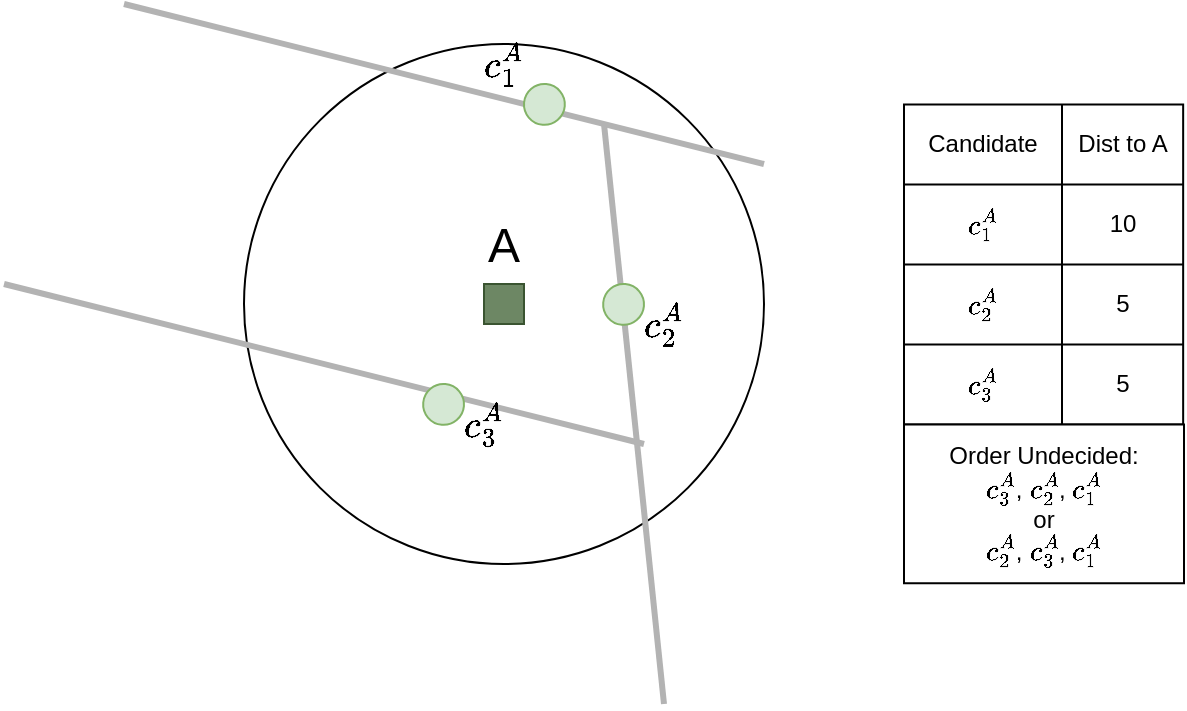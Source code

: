 <?xml version="1.0"?>
<mxfile version="13.4.8" pages="3">
  <diagram id="pMbgHGsfxlk1iSCiDAWZ" name="Candidates-distance">
    <mxGraphModel dx="2" dy="1" grid="1" gridSize="10" guides="1" tooltips="1" connect="1" arrows="1" fold="1" page="1" pageScale="1" pageWidth="827" pageHeight="1169" math="1" shadow="0">
      <root>
        <mxCell id="nIeVzLM0rbKuAaq77vy3-0"/>
        <mxCell id="nIeVzLM0rbKuAaq77vy3-1" parent="nIeVzLM0rbKuAaq77vy3-0"/>
        <mxCell id="nIeVzLM0rbKuAaq77vy3-2" value="" style="ellipse;whiteSpace=wrap;html=1;aspect=fixed;fillColor=none;" parent="nIeVzLM0rbKuAaq77vy3-1" vertex="1">
          <mxGeometry x="160" y="130" width="260" height="260" as="geometry"/>
        </mxCell>
        <mxCell id="nIeVzLM0rbKuAaq77vy3-4" value="" style="endArrow=none;html=1;strokeWidth=3;fillColor=#76608a;strokeColor=#B3B3B3;" parent="nIeVzLM0rbKuAaq77vy3-1" edge="1">
          <mxGeometry width="50" height="50" relative="1" as="geometry">
            <mxPoint x="370" y="460" as="sourcePoint"/>
            <mxPoint x="340" y="170" as="targetPoint"/>
          </mxGeometry>
        </mxCell>
        <mxCell id="nIeVzLM0rbKuAaq77vy3-5" value="" style="endArrow=none;html=1;strokeWidth=3;fillColor=#76608a;strokeColor=#B3B3B3;" parent="nIeVzLM0rbKuAaq77vy3-1" edge="1">
          <mxGeometry width="50" height="50" relative="1" as="geometry">
            <mxPoint x="420" y="190" as="sourcePoint"/>
            <mxPoint x="100" y="110" as="targetPoint"/>
          </mxGeometry>
        </mxCell>
        <mxCell id="nIeVzLM0rbKuAaq77vy3-6" value="" style="ellipse;whiteSpace=wrap;html=1;aspect=fixed;fillColor=#d5e8d4;strokeColor=#82b366;rotation=5;" parent="nIeVzLM0rbKuAaq77vy3-1" vertex="1">
          <mxGeometry x="339.58" y="250" width="20.42" height="20.42" as="geometry"/>
        </mxCell>
        <mxCell id="nIeVzLM0rbKuAaq77vy3-7" value="" style="ellipse;whiteSpace=wrap;html=1;aspect=fixed;fillColor=#d5e8d4;strokeColor=#82b366;rotation=5;" parent="nIeVzLM0rbKuAaq77vy3-1" vertex="1">
          <mxGeometry x="300" y="150" width="20.42" height="20.42" as="geometry"/>
        </mxCell>
        <mxCell id="nIeVzLM0rbKuAaq77vy3-8" value="&lt;font style=&quot;font-size: 16px&quot;&gt;`c_1^A`&lt;/font&gt;" style="text;html=1;strokeColor=none;fillColor=none;align=center;verticalAlign=middle;whiteSpace=wrap;rounded=0;fontColor=#000000;" parent="nIeVzLM0rbKuAaq77vy3-1" vertex="1">
          <mxGeometry x="270" y="130" width="40" height="20" as="geometry"/>
        </mxCell>
        <mxCell id="nIeVzLM0rbKuAaq77vy3-9" value="&lt;font style=&quot;font-size: 16px&quot;&gt;`c_2^A`&lt;/font&gt;" style="text;html=1;strokeColor=none;fillColor=none;align=center;verticalAlign=middle;whiteSpace=wrap;rounded=0;fontColor=#000000;" parent="nIeVzLM0rbKuAaq77vy3-1" vertex="1">
          <mxGeometry x="350" y="260.0" width="40" height="20" as="geometry"/>
        </mxCell>
        <mxCell id="nIeVzLM0rbKuAaq77vy3-10" style="edgeStyle=orthogonalEdgeStyle;rounded=0;orthogonalLoop=1;jettySize=auto;html=1;exitX=0.5;exitY=1;exitDx=0;exitDy=0;strokeColor=#B3B3B3;strokeWidth=3;fontColor=#000000;" parent="nIeVzLM0rbKuAaq77vy3-1" source="nIeVzLM0rbKuAaq77vy3-8" target="nIeVzLM0rbKuAaq77vy3-8" edge="1">
          <mxGeometry relative="1" as="geometry"/>
        </mxCell>
        <mxCell id="XZUq1Dh7aWPkDNdsNbKA-4" value="" style="endArrow=none;html=1;strokeWidth=3;fillColor=#76608a;strokeColor=#B3B3B3;" parent="nIeVzLM0rbKuAaq77vy3-1" edge="1">
          <mxGeometry width="50" height="50" relative="1" as="geometry">
            <mxPoint x="360" y="330" as="sourcePoint"/>
            <mxPoint x="40" y="250" as="targetPoint"/>
          </mxGeometry>
        </mxCell>
        <mxCell id="XZUq1Dh7aWPkDNdsNbKA-7" value="" style="ellipse;whiteSpace=wrap;html=1;aspect=fixed;fillColor=#d5e8d4;strokeColor=#82b366;rotation=5;" parent="nIeVzLM0rbKuAaq77vy3-1" vertex="1">
          <mxGeometry x="249.58" y="300" width="20.42" height="20.42" as="geometry"/>
        </mxCell>
        <mxCell id="XZUq1Dh7aWPkDNdsNbKA-8" value="&lt;font style=&quot;font-size: 16px&quot;&gt;`c_3^A`&lt;/font&gt;" style="text;html=1;strokeColor=none;fillColor=none;align=center;verticalAlign=middle;whiteSpace=wrap;rounded=0;fontColor=#000000;" parent="nIeVzLM0rbKuAaq77vy3-1" vertex="1">
          <mxGeometry x="260" y="310.0" width="40" height="20" as="geometry"/>
        </mxCell>
        <mxCell id="nIeVzLM0rbKuAaq77vy3-21" value="" style="shape=table;html=1;whiteSpace=wrap;startSize=0;container=1;collapsible=0;childLayout=tableLayout;" parent="nIeVzLM0rbKuAaq77vy3-1" vertex="1">
          <mxGeometry x="490" y="160.21" width="139.58" height="160" as="geometry"/>
        </mxCell>
        <mxCell id="nIeVzLM0rbKuAaq77vy3-22" value="" style="shape=partialRectangle;html=1;whiteSpace=wrap;collapsible=0;dropTarget=0;pointerEvents=0;fillColor=none;top=0;left=0;bottom=0;right=0;points=[[0,0.5],[1,0.5]];portConstraint=eastwest;" parent="nIeVzLM0rbKuAaq77vy3-21" vertex="1">
          <mxGeometry width="139.58" height="40" as="geometry"/>
        </mxCell>
        <mxCell id="nIeVzLM0rbKuAaq77vy3-23" value="Candidate" style="shape=partialRectangle;html=1;whiteSpace=wrap;connectable=0;fillColor=none;top=0;left=0;bottom=0;right=0;overflow=hidden;" parent="nIeVzLM0rbKuAaq77vy3-22" vertex="1">
          <mxGeometry width="79" height="40" as="geometry"/>
        </mxCell>
        <mxCell id="nIeVzLM0rbKuAaq77vy3-24" value="Dist to A" style="shape=partialRectangle;html=1;whiteSpace=wrap;connectable=0;fillColor=none;top=0;left=0;bottom=0;right=0;overflow=hidden;" parent="nIeVzLM0rbKuAaq77vy3-22" vertex="1">
          <mxGeometry x="79" width="61" height="40" as="geometry"/>
        </mxCell>
        <mxCell id="nIeVzLM0rbKuAaq77vy3-26" value="" style="shape=partialRectangle;html=1;whiteSpace=wrap;collapsible=0;dropTarget=0;pointerEvents=0;fillColor=none;top=0;left=0;bottom=0;right=0;points=[[0,0.5],[1,0.5]];portConstraint=eastwest;" parent="nIeVzLM0rbKuAaq77vy3-21" vertex="1">
          <mxGeometry y="40" width="139.58" height="40" as="geometry"/>
        </mxCell>
        <mxCell id="nIeVzLM0rbKuAaq77vy3-27" value="&lt;font style=&quot;font-size: 12px&quot;&gt;`c_1^A`&lt;/font&gt;" style="shape=partialRectangle;html=1;whiteSpace=wrap;connectable=0;fillColor=none;top=0;left=0;bottom=0;right=0;overflow=hidden;" parent="nIeVzLM0rbKuAaq77vy3-26" vertex="1">
          <mxGeometry width="79" height="40" as="geometry"/>
        </mxCell>
        <mxCell id="nIeVzLM0rbKuAaq77vy3-28" value="10" style="shape=partialRectangle;html=1;whiteSpace=wrap;connectable=0;fillColor=none;top=0;left=0;bottom=0;right=0;overflow=hidden;" parent="nIeVzLM0rbKuAaq77vy3-26" vertex="1">
          <mxGeometry x="79" width="61" height="40" as="geometry"/>
        </mxCell>
        <mxCell id="nIeVzLM0rbKuAaq77vy3-30" value="" style="shape=partialRectangle;html=1;whiteSpace=wrap;collapsible=0;dropTarget=0;pointerEvents=0;fillColor=none;top=0;left=0;bottom=0;right=0;points=[[0,0.5],[1,0.5]];portConstraint=eastwest;" parent="nIeVzLM0rbKuAaq77vy3-21" vertex="1">
          <mxGeometry y="80" width="139.58" height="40" as="geometry"/>
        </mxCell>
        <mxCell id="nIeVzLM0rbKuAaq77vy3-31" value="&lt;div&gt;`c_2^A`&lt;/div&gt;" style="shape=partialRectangle;html=1;whiteSpace=wrap;connectable=0;fillColor=none;top=0;left=0;bottom=0;right=0;overflow=hidden;" parent="nIeVzLM0rbKuAaq77vy3-30" vertex="1">
          <mxGeometry width="79" height="40" as="geometry"/>
        </mxCell>
        <mxCell id="nIeVzLM0rbKuAaq77vy3-32" value="5" style="shape=partialRectangle;html=1;whiteSpace=wrap;connectable=0;fillColor=none;top=0;left=0;bottom=0;right=0;overflow=hidden;" parent="nIeVzLM0rbKuAaq77vy3-30" vertex="1">
          <mxGeometry x="79" width="61" height="40" as="geometry"/>
        </mxCell>
        <mxCell id="XZUq1Dh7aWPkDNdsNbKA-9" style="shape=partialRectangle;html=1;whiteSpace=wrap;collapsible=0;dropTarget=0;pointerEvents=0;fillColor=none;top=0;left=0;bottom=0;right=0;points=[[0,0.5],[1,0.5]];portConstraint=eastwest;" parent="nIeVzLM0rbKuAaq77vy3-21" vertex="1">
          <mxGeometry y="120" width="139.58" height="40" as="geometry"/>
        </mxCell>
        <mxCell id="XZUq1Dh7aWPkDNdsNbKA-10" value="&lt;div&gt;`c_3^A`&lt;/div&gt;" style="shape=partialRectangle;html=1;whiteSpace=wrap;connectable=0;fillColor=none;top=0;left=0;bottom=0;right=0;overflow=hidden;" parent="XZUq1Dh7aWPkDNdsNbKA-9" vertex="1">
          <mxGeometry width="79" height="40" as="geometry"/>
        </mxCell>
        <mxCell id="XZUq1Dh7aWPkDNdsNbKA-11" value="5" style="shape=partialRectangle;html=1;whiteSpace=wrap;connectable=0;fillColor=none;top=0;left=0;bottom=0;right=0;overflow=hidden;" parent="XZUq1Dh7aWPkDNdsNbKA-9" vertex="1">
          <mxGeometry x="79" width="61" height="40" as="geometry"/>
        </mxCell>
        <mxCell id="2n6Q4Vot2z7yCK3L4Qoa-3" value="" style="shape=table;html=1;whiteSpace=wrap;startSize=0;container=1;collapsible=0;childLayout=tableLayout;" parent="nIeVzLM0rbKuAaq77vy3-1" vertex="1">
          <mxGeometry x="490" y="320.21" width="140" height="79.37" as="geometry"/>
        </mxCell>
        <mxCell id="2n6Q4Vot2z7yCK3L4Qoa-4" value="" style="shape=partialRectangle;html=1;whiteSpace=wrap;collapsible=0;dropTarget=0;pointerEvents=0;fillColor=none;top=0;left=0;bottom=0;right=0;points=[[0,0.5],[1,0.5]];portConstraint=eastwest;" parent="2n6Q4Vot2z7yCK3L4Qoa-3" vertex="1">
          <mxGeometry width="140" height="79" as="geometry"/>
        </mxCell>
        <mxCell id="2n6Q4Vot2z7yCK3L4Qoa-5" value="&lt;div&gt;Order Undecided:&lt;br&gt;`c_3^A`, `c_2^A`, `c_1^A`&lt;br&gt;or&lt;br&gt;`c_2^A`, `c_3^A`, `c_1^A`&lt;/div&gt;" style="shape=partialRectangle;html=1;whiteSpace=wrap;connectable=0;fillColor=none;top=0;left=0;bottom=0;right=0;overflow=hidden;" parent="2n6Q4Vot2z7yCK3L4Qoa-4" vertex="1">
          <mxGeometry width="140" height="79" as="geometry"/>
        </mxCell>
        <mxCell id="g6t1xagoWl222UPxxIbO-0" value="A&lt;br&gt;&lt;div&gt;&lt;br&gt;&lt;/div&gt;&lt;div&gt;&lt;br&gt;&lt;/div&gt;" style="whiteSpace=wrap;html=1;rounded=0;shadow=0;strokeWidth=1;fillColor=#6d8764;fontSize=24;align=right;strokeColor=#3A5431;" parent="nIeVzLM0rbKuAaq77vy3-1" vertex="1">
          <mxGeometry x="280" y="250" width="20" height="20" as="geometry"/>
        </mxCell>
      </root>
    </mxGraphModel>
  </diagram>
</mxfile>
